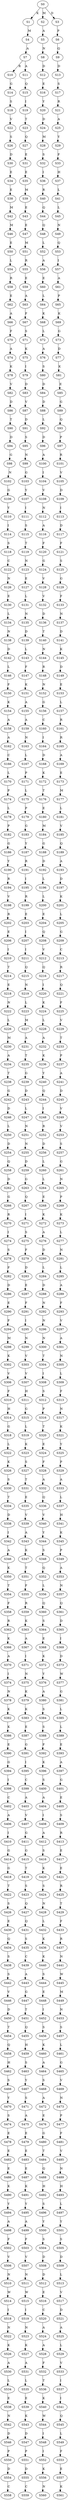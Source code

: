 strict digraph  {
	S0 -> S1 [ label = K ];
	S0 -> S2 [ label = M ];
	S0 -> S3 [ label = D ];
	S1 -> S4 [ label = M ];
	S2 -> S5 [ label = A ];
	S3 -> S6 [ label = P ];
	S4 -> S7 [ label = A ];
	S5 -> S8 [ label = N ];
	S6 -> S9 [ label = Q ];
	S7 -> S10 [ label = R ];
	S7 -> S11 [ label = A ];
	S8 -> S12 [ label = D ];
	S9 -> S13 [ label = D ];
	S10 -> S14 [ label = G ];
	S11 -> S15 [ label = Q ];
	S12 -> S16 [ label = E ];
	S13 -> S17 [ label = S ];
	S14 -> S18 [ label = S ];
	S15 -> S19 [ label = I ];
	S16 -> S20 [ label = Y ];
	S17 -> S21 [ label = R ];
	S18 -> S22 [ label = V ];
	S19 -> S23 [ label = T ];
	S20 -> S24 [ label = D ];
	S21 -> S25 [ label = A ];
	S22 -> S26 [ label = S ];
	S23 -> S27 [ label = Q ];
	S24 -> S28 [ label = M ];
	S25 -> S29 [ label = Y ];
	S26 -> S30 [ label = D ];
	S27 -> S31 [ label = E ];
	S28 -> S32 [ label = S ];
	S29 -> S33 [ label = F ];
	S30 -> S34 [ label = E ];
	S31 -> S35 [ label = E ];
	S32 -> S36 [ label = I ];
	S33 -> S37 [ label = H ];
	S34 -> S38 [ label = E ];
	S35 -> S39 [ label = M ];
	S36 -> S40 [ label = R ];
	S37 -> S41 [ label = L ];
	S38 -> S42 [ label = M ];
	S39 -> S43 [ label = E ];
	S40 -> S44 [ label = Q ];
	S41 -> S45 [ label = L ];
	S42 -> S46 [ label = M ];
	S43 -> S47 [ label = E ];
	S44 -> S48 [ label = Q ];
	S45 -> S49 [ label = N ];
	S46 -> S50 [ label = E ];
	S47 -> S51 [ label = M ];
	S48 -> S52 [ label = L ];
	S49 -> S53 [ label = Q ];
	S50 -> S54 [ label = L ];
	S51 -> S55 [ label = R ];
	S52 -> S56 [ label = A ];
	S53 -> S57 [ label = I ];
	S54 -> S58 [ label = R ];
	S55 -> S59 [ label = E ];
	S56 -> S60 [ label = E ];
	S57 -> S61 [ label = A ];
	S58 -> S62 [ label = E ];
	S59 -> S63 [ label = A ];
	S60 -> S64 [ label = L ];
	S61 -> S65 [ label = P ];
	S62 -> S66 [ label = A ];
	S63 -> S67 [ label = F ];
	S64 -> S68 [ label = K ];
	S65 -> S69 [ label = K ];
	S66 -> S70 [ label = F ];
	S67 -> S71 [ label = S ];
	S68 -> S72 [ label = L ];
	S69 -> S73 [ label = G ];
	S70 -> S74 [ label = A ];
	S71 -> S75 [ label = K ];
	S72 -> S76 [ label = A ];
	S73 -> S77 [ label = D ];
	S74 -> S78 [ label = K ];
	S75 -> S79 [ label = I ];
	S76 -> S80 [ label = S ];
	S77 -> S81 [ label = K ];
	S78 -> S82 [ label = V ];
	S79 -> S83 [ label = D ];
	S80 -> S84 [ label = D ];
	S81 -> S85 [ label = E ];
	S82 -> S86 [ label = D ];
	S83 -> S87 [ label = V ];
	S84 -> S88 [ label = D ];
	S85 -> S89 [ label = G ];
	S86 -> S90 [ label = T ];
	S87 -> S91 [ label = D ];
	S88 -> S92 [ label = L ];
	S89 -> S93 [ label = Q ];
	S90 -> S94 [ label = D ];
	S91 -> S95 [ label = S ];
	S92 -> S96 [ label = D ];
	S93 -> S97 [ label = P ];
	S94 -> S98 [ label = G ];
	S95 -> S99 [ label = N ];
	S96 -> S100 [ label = A ];
	S97 -> S101 [ label = R ];
	S98 -> S102 [ label = N ];
	S99 -> S103 [ label = G ];
	S100 -> S104 [ label = I ];
	S101 -> S105 [ label = V ];
	S102 -> S106 [ label = G ];
	S103 -> S107 [ label = Y ];
	S104 -> S108 [ label = V ];
	S105 -> S109 [ label = D ];
	S106 -> S110 [ label = Y ];
	S107 -> S111 [ label = I ];
	S108 -> S112 [ label = N ];
	S109 -> S113 [ label = I ];
	S110 -> S114 [ label = I ];
	S111 -> S115 [ label = S ];
	S112 -> S116 [ label = A ];
	S113 -> S117 [ label = D ];
	S114 -> S118 [ label = S ];
	S115 -> S119 [ label = T ];
	S116 -> S120 [ label = F ];
	S117 -> S121 [ label = F ];
	S118 -> S122 [ label = C ];
	S119 -> S123 [ label = N ];
	S120 -> S124 [ label = G ];
	S121 -> S125 [ label = S ];
	S122 -> S126 [ label = N ];
	S123 -> S127 [ label = E ];
	S124 -> S128 [ label = V ];
	S125 -> S129 [ label = G ];
	S126 -> S130 [ label = E ];
	S127 -> S131 [ label = L ];
	S128 -> S132 [ label = V ];
	S129 -> S133 [ label = F ];
	S130 -> S134 [ label = L ];
	S131 -> S135 [ label = N ];
	S132 -> S136 [ label = D ];
	S133 -> S137 [ label = N ];
	S134 -> S138 [ label = N ];
	S135 -> S139 [ label = D ];
	S136 -> S140 [ label = T ];
	S137 -> S141 [ label = D ];
	S138 -> S142 [ label = D ];
	S139 -> S143 [ label = L ];
	S140 -> S144 [ label = N ];
	S141 -> S145 [ label = K ];
	S142 -> S146 [ label = L ];
	S143 -> S147 [ label = F ];
	S144 -> S148 [ label = R ];
	S145 -> S149 [ label = D ];
	S146 -> S150 [ label = F ];
	S147 -> S151 [ label = K ];
	S148 -> S152 [ label = N ];
	S149 -> S153 [ label = E ];
	S150 -> S154 [ label = K ];
	S151 -> S155 [ label = A ];
	S152 -> S156 [ label = G ];
	S153 -> S157 [ label = L ];
	S154 -> S158 [ label = A ];
	S155 -> S159 [ label = A ];
	S156 -> S160 [ label = C ];
	S157 -> S161 [ label = R ];
	S158 -> S162 [ label = A ];
	S159 -> S163 [ label = N ];
	S160 -> S164 [ label = I ];
	S161 -> S165 [ label = R ];
	S162 -> S166 [ label = C ];
	S163 -> S167 [ label = L ];
	S164 -> S168 [ label = D ];
	S165 -> S169 [ label = A ];
	S166 -> S170 [ label = L ];
	S167 -> S171 [ label = P ];
	S168 -> S172 [ label = K ];
	S169 -> S173 [ label = E ];
	S170 -> S174 [ label = P ];
	S171 -> S175 [ label = L ];
	S172 -> S176 [ label = T ];
	S173 -> S177 [ label = M ];
	S174 -> S178 [ label = L ];
	S175 -> S179 [ label = P ];
	S176 -> S180 [ label = E ];
	S177 -> S181 [ label = L ];
	S178 -> S182 [ label = P ];
	S179 -> S183 [ label = G ];
	S180 -> S184 [ label = M ];
	S181 -> S185 [ label = V ];
	S182 -> S186 [ label = G ];
	S183 -> S187 [ label = Y ];
	S184 -> S188 [ label = G ];
	S185 -> S189 [ label = Q ];
	S186 -> S190 [ label = Y ];
	S187 -> S191 [ label = R ];
	S188 -> S192 [ label = D ];
	S189 -> S193 [ label = A ];
	S190 -> S194 [ label = R ];
	S191 -> S195 [ label = I ];
	S192 -> S196 [ label = L ];
	S193 -> S197 [ label = D ];
	S194 -> S198 [ label = V ];
	S195 -> S199 [ label = R ];
	S196 -> S200 [ label = L ];
	S197 -> S201 [ label = K ];
	S198 -> S202 [ label = R ];
	S199 -> S203 [ label = E ];
	S200 -> S204 [ label = E ];
	S201 -> S205 [ label = L ];
	S202 -> S206 [ label = E ];
	S203 -> S207 [ label = I ];
	S204 -> S208 [ label = Q ];
	S205 -> S209 [ label = G ];
	S206 -> S210 [ label = I ];
	S207 -> S211 [ label = I ];
	S208 -> S212 [ label = V ];
	S209 -> S213 [ label = C ];
	S210 -> S214 [ label = T ];
	S211 -> S215 [ label = Q ];
	S212 -> S216 [ label = Q ];
	S213 -> S217 [ label = R ];
	S214 -> S218 [ label = E ];
	S215 -> S219 [ label = N ];
	S216 -> S220 [ label = I ];
	S217 -> S221 [ label = Q ];
	S218 -> S222 [ label = N ];
	S219 -> S223 [ label = L ];
	S220 -> S224 [ label = K ];
	S221 -> S225 [ label = F ];
	S222 -> S226 [ label = L ];
	S223 -> S227 [ label = M ];
	S224 -> S228 [ label = L ];
	S225 -> S229 [ label = V ];
	S226 -> S230 [ label = M ];
	S227 -> S231 [ label = A ];
	S228 -> S232 [ label = A ];
	S229 -> S233 [ label = T ];
	S230 -> S234 [ label = A ];
	S231 -> S235 [ label = T ];
	S232 -> S236 [ label = K ];
	S233 -> S237 [ label = P ];
	S234 -> S238 [ label = T ];
	S235 -> S239 [ label = G ];
	S236 -> S240 [ label = Y ];
	S237 -> S241 [ label = A ];
	S238 -> S242 [ label = G ];
	S239 -> S243 [ label = D ];
	S240 -> S244 [ label = Q ];
	S241 -> S245 [ label = D ];
	S242 -> S246 [ label = D ];
	S243 -> S247 [ label = L ];
	S244 -> S248 [ label = I ];
	S245 -> S249 [ label = V ];
	S246 -> S250 [ label = L ];
	S247 -> S251 [ label = N ];
	S248 -> S252 [ label = R ];
	S249 -> S253 [ label = V ];
	S250 -> S254 [ label = D ];
	S251 -> S255 [ label = N ];
	S252 -> S256 [ label = D ];
	S253 -> S257 [ label = S ];
	S254 -> S258 [ label = Q ];
	S255 -> S259 [ label = D ];
	S256 -> S260 [ label = L ];
	S257 -> S261 [ label = G ];
	S258 -> S262 [ label = D ];
	S259 -> S263 [ label = G ];
	S260 -> S264 [ label = L ];
	S261 -> S265 [ label = N ];
	S262 -> S266 [ label = G ];
	S263 -> S267 [ label = Q ];
	S264 -> S268 [ label = E ];
	S265 -> S269 [ label = P ];
	S266 -> S270 [ label = R ];
	S267 -> S271 [ label = I ];
	S268 -> S272 [ label = K ];
	S269 -> S273 [ label = K ];
	S270 -> S274 [ label = I ];
	S271 -> S275 [ label = S ];
	S272 -> S276 [ label = A ];
	S273 -> S277 [ label = L ];
	S274 -> S278 [ label = S ];
	S275 -> S279 [ label = F ];
	S276 -> S280 [ label = D ];
	S277 -> S281 [ label = N ];
	S278 -> S282 [ label = F ];
	S279 -> S283 [ label = D ];
	S280 -> S284 [ label = L ];
	S281 -> S285 [ label = L ];
	S282 -> S286 [ label = D ];
	S283 -> S287 [ label = E ];
	S284 -> S288 [ label = D ];
	S285 -> S289 [ label = A ];
	S286 -> S290 [ label = E ];
	S287 -> S291 [ label = F ];
	S288 -> S292 [ label = N ];
	S289 -> S293 [ label = F ];
	S290 -> S294 [ label = F ];
	S291 -> S295 [ label = I ];
	S292 -> S296 [ label = N ];
	S293 -> S297 [ label = V ];
	S294 -> S298 [ label = M ];
	S295 -> S299 [ label = N ];
	S296 -> S300 [ label = N ];
	S297 -> S301 [ label = A ];
	S298 -> S302 [ label = K ];
	S299 -> S303 [ label = V ];
	S300 -> S304 [ label = T ];
	S301 -> S305 [ label = N ];
	S302 -> S306 [ label = V ];
	S303 -> S307 [ label = V ];
	S304 -> S308 [ label = I ];
	S305 -> S309 [ label = L ];
	S306 -> S310 [ label = F ];
	S307 -> S311 [ label = H ];
	S308 -> S312 [ label = S ];
	S309 -> S313 [ label = F ];
	S310 -> S314 [ label = H ];
	S311 -> S315 [ label = G ];
	S312 -> S316 [ label = P ];
	S313 -> S317 [ label = N ];
	S314 -> S318 [ label = G ];
	S315 -> S319 [ label = L ];
	S316 -> S320 [ label = T ];
	S317 -> S321 [ label = K ];
	S318 -> S322 [ label = L ];
	S319 -> S323 [ label = K ];
	S320 -> S324 [ label = E ];
	S321 -> S325 [ label = Y ];
	S322 -> S326 [ label = K ];
	S323 -> S327 [ label = S ];
	S324 -> S328 [ label = F ];
	S325 -> S329 [ label = P ];
	S326 -> S330 [ label = S ];
	S327 -> S331 [ label = T ];
	S328 -> S332 [ label = A ];
	S329 -> S333 [ label = A ];
	S330 -> S334 [ label = T ];
	S331 -> S335 [ label = E ];
	S332 -> S336 [ label = Q ];
	S333 -> S337 [ label = L ];
	S334 -> S338 [ label = D ];
	S335 -> S339 [ label = V ];
	S336 -> S340 [ label = V ];
	S337 -> S341 [ label = H ];
	S338 -> S342 [ label = I ];
	S339 -> S343 [ label = A ];
	S340 -> S344 [ label = Y ];
	S341 -> S345 [ label = K ];
	S342 -> S346 [ label = A ];
	S343 -> S347 [ label = K ];
	S344 -> S348 [ label = S ];
	S345 -> S349 [ label = P ];
	S346 -> S350 [ label = K ];
	S347 -> S351 [ label = T ];
	S348 -> S352 [ label = Q ];
	S349 -> S353 [ label = A ];
	S350 -> S354 [ label = T ];
	S351 -> S355 [ label = F ];
	S352 -> S356 [ label = L ];
	S353 -> S357 [ label = N ];
	S354 -> S358 [ label = F ];
	S355 -> S359 [ label = R ];
	S356 -> S360 [ label = Q ];
	S357 -> S361 [ label = Q ];
	S358 -> S362 [ label = R ];
	S359 -> S363 [ label = K ];
	S360 -> S364 [ label = S ];
	S361 -> S365 [ label = D ];
	S362 -> S366 [ label = K ];
	S363 -> S367 [ label = A ];
	S364 -> S368 [ label = E ];
	S365 -> S369 [ label = I ];
	S366 -> S370 [ label = A ];
	S367 -> S371 [ label = I ];
	S368 -> S372 [ label = K ];
	S369 -> S373 [ label = D ];
	S370 -> S374 [ label = I ];
	S371 -> S375 [ label = N ];
	S372 -> S376 [ label = Y ];
	S373 -> S377 [ label = W ];
	S374 -> S378 [ label = N ];
	S375 -> S379 [ label = K ];
	S376 -> S380 [ label = A ];
	S377 -> S381 [ label = G ];
	S378 -> S382 [ label = K ];
	S379 -> S383 [ label = K ];
	S380 -> S384 [ label = S ];
	S381 -> S385 [ label = L ];
	S382 -> S386 [ label = K ];
	S383 -> S387 [ label = E ];
	S384 -> S388 [ label = S ];
	S385 -> S389 [ label = L ];
	S386 -> S390 [ label = E ];
	S387 -> S391 [ label = G ];
	S388 -> S392 [ label = F ];
	S389 -> S393 [ label = E ];
	S390 -> S394 [ label = G ];
	S391 -> S395 [ label = I ];
	S392 -> S396 [ label = K ];
	S393 -> S397 [ label = A ];
	S394 -> S398 [ label = I ];
	S395 -> S399 [ label = C ];
	S396 -> S400 [ label = S ];
	S397 -> S401 [ label = G ];
	S398 -> S402 [ label = C ];
	S399 -> S403 [ label = A ];
	S400 -> S404 [ label = A ];
	S401 -> S405 [ label = E ];
	S402 -> S406 [ label = A ];
	S403 -> S407 [ label = V ];
	S404 -> S408 [ label = I ];
	S405 -> S409 [ label = S ];
	S406 -> S410 [ label = I ];
	S407 -> S411 [ label = G ];
	S408 -> S412 [ label = A ];
	S409 -> S413 [ label = R ];
	S410 -> S414 [ label = G ];
	S411 -> S415 [ label = G ];
	S412 -> S416 [ label = S ];
	S413 -> S417 [ label = E ];
	S414 -> S418 [ label = G ];
	S415 -> S419 [ label = T ];
	S416 -> S420 [ label = K ];
	S417 -> S421 [ label = E ];
	S418 -> S422 [ label = T ];
	S419 -> S423 [ label = S ];
	S420 -> S424 [ label = S ];
	S421 -> S425 [ label = R ];
	S422 -> S426 [ label = S ];
	S423 -> S427 [ label = Q ];
	S424 -> S428 [ label = N ];
	S425 -> S429 [ label = T ];
	S426 -> S430 [ label = E ];
	S427 -> S431 [ label = Q ];
	S428 -> S432 [ label = L ];
	S429 -> S433 [ label = F ];
	S430 -> S434 [ label = Q ];
	S431 -> S435 [ label = S ];
	S432 -> S436 [ label = K ];
	S433 -> S437 [ label = R ];
	S434 -> S438 [ label = S ];
	S435 -> S439 [ label = C ];
	S436 -> S440 [ label = K ];
	S437 -> S441 [ label = N ];
	S438 -> S442 [ label = S ];
	S439 -> S443 [ label = A ];
	S440 -> S444 [ label = S ];
	S441 -> S445 [ label = W ];
	S442 -> S446 [ label = V ];
	S443 -> S447 [ label = G ];
	S444 -> S448 [ label = E ];
	S445 -> S449 [ label = M ];
	S446 -> S450 [ label = D ];
	S447 -> S451 [ label = T ];
	S448 -> S452 [ label = I ];
	S449 -> S453 [ label = N ];
	S450 -> S454 [ label = T ];
	S451 -> S455 [ label = Q ];
	S452 -> S456 [ label = S ];
	S453 -> S457 [ label = S ];
	S454 -> S458 [ label = Q ];
	S455 -> S459 [ label = H ];
	S456 -> S460 [ label = K ];
	S457 -> S461 [ label = L ];
	S458 -> S462 [ label = H ];
	S459 -> S463 [ label = S ];
	S460 -> S464 [ label = A ];
	S461 -> S465 [ label = G ];
	S462 -> S466 [ label = S ];
	S463 -> S467 [ label = Y ];
	S464 -> S468 [ label = S ];
	S465 -> S469 [ label = V ];
	S466 -> S470 [ label = Y ];
	S467 -> S471 [ label = S ];
	S468 -> S472 [ label = A ];
	S469 -> S473 [ label = N ];
	S470 -> S474 [ label = S ];
	S471 -> S475 [ label = A ];
	S472 -> S476 [ label = E ];
	S473 -> S477 [ label = P ];
	S474 -> S478 [ label = E ];
	S475 -> S479 [ label = E ];
	S476 -> S480 [ label = G ];
	S477 -> S481 [ label = F ];
	S478 -> S482 [ label = E ];
	S479 -> S483 [ label = E ];
	S480 -> S484 [ label = T ];
	S481 -> S485 [ label = V ];
	S482 -> S486 [ label = E ];
	S483 -> S487 [ label = E ];
	S484 -> S488 [ label = Q ];
	S485 -> S489 [ label = N ];
	S486 -> S490 [ label = K ];
	S487 -> S491 [ label = K ];
	S488 -> S492 [ label = H ];
	S489 -> S493 [ label = H ];
	S490 -> S494 [ label = Y ];
	S491 -> S495 [ label = Y ];
	S492 -> S496 [ label = S ];
	S493 -> S497 [ label = L ];
	S494 -> S498 [ label = A ];
	S495 -> S499 [ label = A ];
	S496 -> S500 [ label = Y ];
	S497 -> S501 [ label = Y ];
	S498 -> S502 [ label = F ];
	S499 -> S503 [ label = F ];
	S500 -> S504 [ label = S ];
	S501 -> S505 [ label = S ];
	S502 -> S506 [ label = V ];
	S503 -> S507 [ label = V ];
	S504 -> S508 [ label = D ];
	S505 -> S509 [ label = D ];
	S506 -> S510 [ label = N ];
	S507 -> S511 [ label = N ];
	S508 -> S512 [ label = D ];
	S509 -> S513 [ label = L ];
	S510 -> S514 [ label = W ];
	S511 -> S515 [ label = W ];
	S512 -> S516 [ label = E ];
	S513 -> S517 [ label = V ];
	S514 -> S518 [ label = I ];
	S515 -> S519 [ label = I ];
	S516 -> S520 [ label = C ];
	S517 -> S521 [ label = D ];
	S518 -> S522 [ label = N ];
	S519 -> S523 [ label = N ];
	S520 -> S524 [ label = A ];
	S521 -> S525 [ label = A ];
	S522 -> S526 [ label = K ];
	S523 -> S527 [ label = K ];
	S524 -> S528 [ label = A ];
	S525 -> S529 [ label = L ];
	S526 -> S530 [ label = A ];
	S527 -> S531 [ label = A ];
	S528 -> S532 [ label = F ];
	S529 -> S533 [ label = V ];
	S530 -> S534 [ label = L ];
	S531 -> S535 [ label = L ];
	S532 -> S536 [ label = T ];
	S533 -> S537 [ label = I ];
	S534 -> S538 [ label = E ];
	S535 -> S539 [ label = E ];
	S536 -> S540 [ label = K ];
	S537 -> S541 [ label = I ];
	S538 -> S542 [ label = N ];
	S539 -> S543 [ label = K ];
	S540 -> S544 [ label = W ];
	S541 -> S545 [ label = Q ];
	S542 -> S546 [ label = D ];
	S543 -> S547 [ label = D ];
	S544 -> S548 [ label = I ];
	S545 -> S549 [ label = L ];
	S546 -> S550 [ label = P ];
	S547 -> S551 [ label = P ];
	S548 -> S552 [ label = I ];
	S549 -> S553 [ label = F ];
	S550 -> S554 [ label = D ];
	S551 -> S555 [ label = D ];
	S552 -> S556 [ label = K ];
	S553 -> S557 [ label = E ];
	S554 -> S558 [ label = C ];
	S555 -> S559 [ label = C ];
	S556 -> S560 [ label = N ];
	S557 -> S561 [ label = K ];
}
